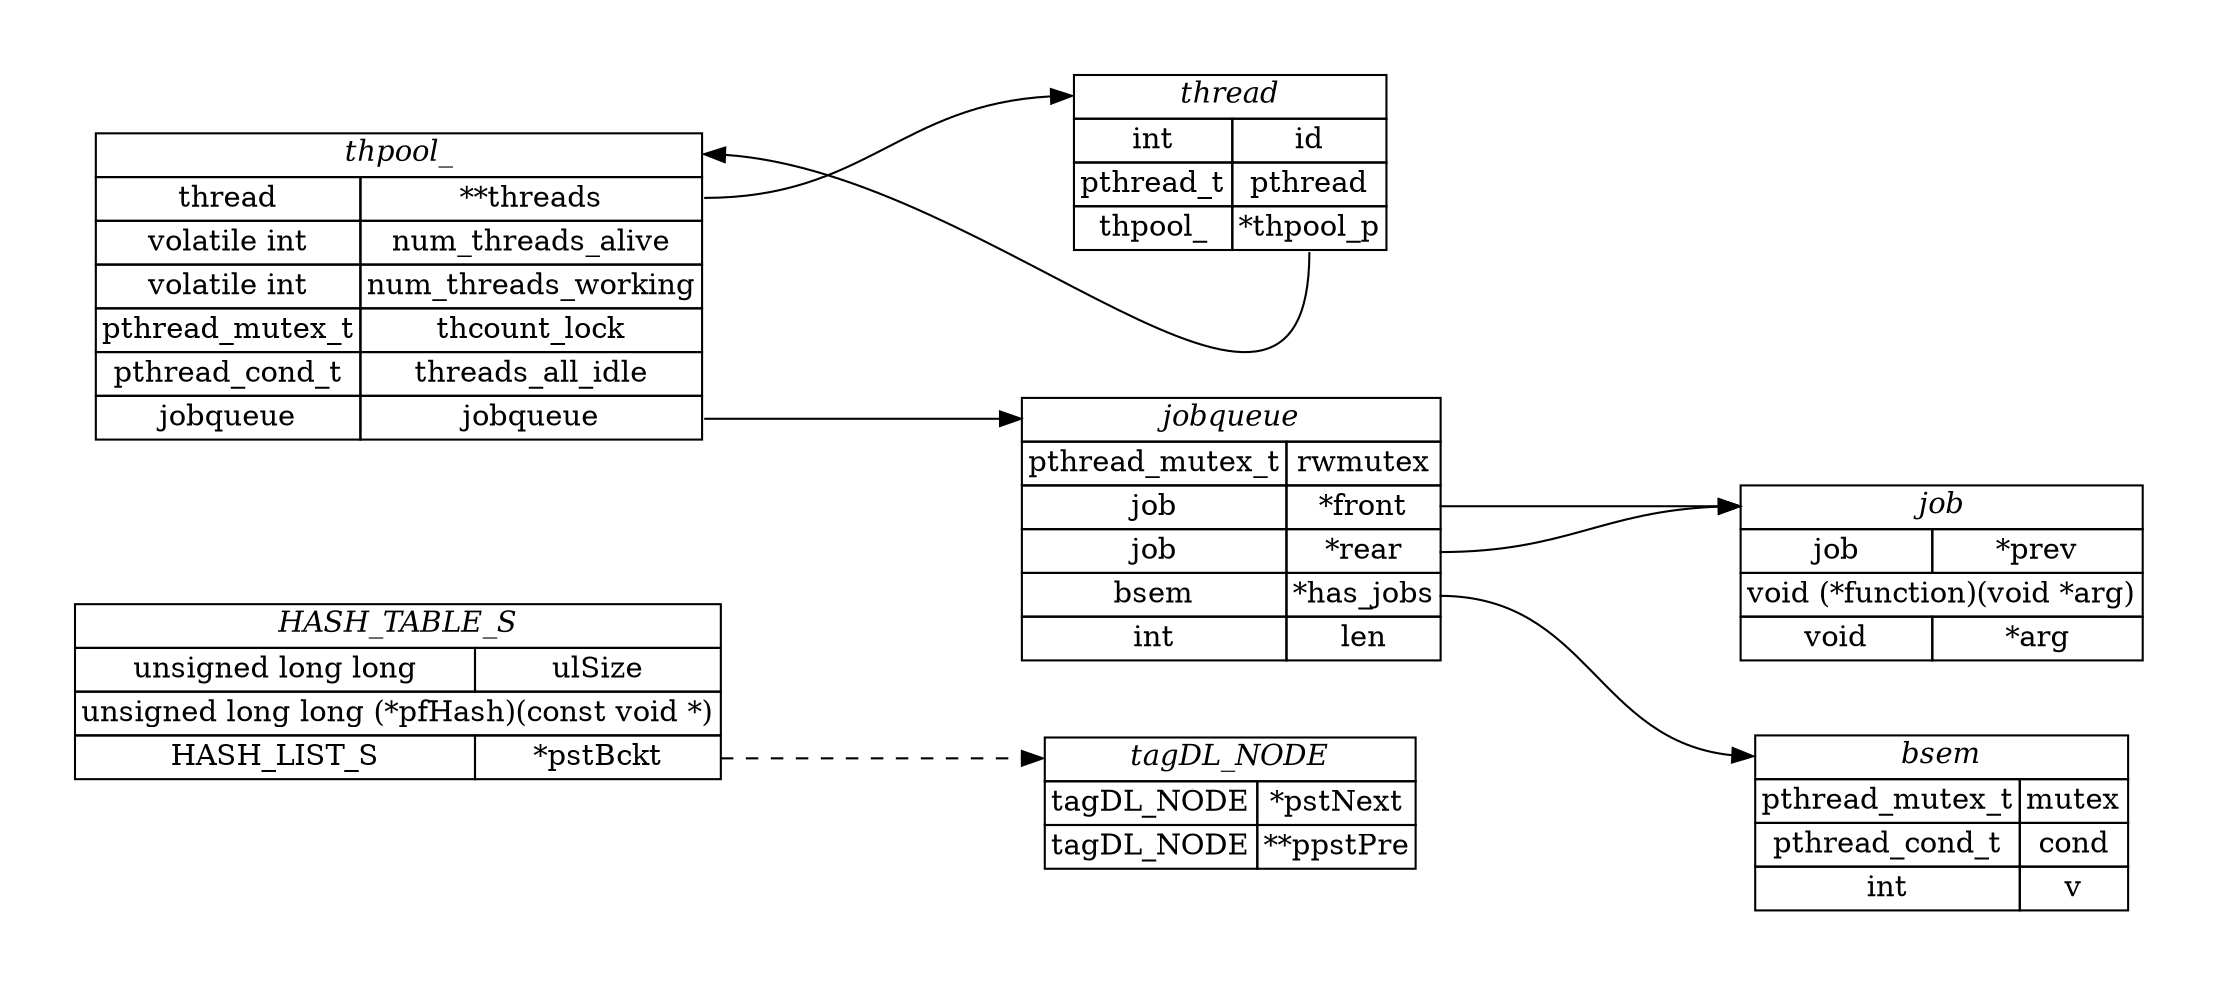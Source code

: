 
digraph {
    graph [pad="0.5", nodesep="0.5", ranksep="2", dpi=300];
    node [shape=plain]
    rankdir=LR;
    tagDL_NODE [label=<
        <table border="0" cellborder="1" cellspacing="0">
        <tr><td colspan="2" port="head"><i>tagDL_NODE</i></td></tr>
    <tr><td>tagDL_NODE</td><td port="_pstNext">*pstNext</td></tr>
    <tr><td>tagDL_NODE</td><td port="__ppstPre">**ppstPre</td></tr>
    </table>>];
    HASH_TABLE_S [label=<
        <table border="0" cellborder="1" cellspacing="0">
        <tr><td colspan="2" port="head"><i>HASH_TABLE_S</i></td></tr>
    <tr><td>unsigned long long</td><td port="ulSize">ulSize</td></tr>
    <tr><td colspan="2" port="pfHash">unsigned long long (*pfHash)(const void *)</td></tr>
    <tr><td>HASH_LIST_S</td><td port="_pstBckt">*pstBckt</td></tr>
    </table>>];
    thpool_ [label=<
        <table border="0" cellborder="1" cellspacing="0">
        <tr><td colspan="2" port="head"><i>thpool_</i></td></tr>
    <tr><td>thread</td><td port="__threads">**threads</td></tr>
    <tr><td>volatile int</td><td port="num_threads_alive">num_threads_alive</td></tr>
    <tr><td>volatile int</td><td port="num_threads_working">num_threads_working</td></tr>
    <tr><td>pthread_mutex_t</td><td port="thcount_lock">thcount_lock</td></tr>
    <tr><td>pthread_cond_t</td><td port="threads_all_idle">threads_all_idle</td></tr>
    <tr><td>jobqueue</td><td port="jobqueue">jobqueue</td></tr>
    </table>>];
    thread [label=<
        <table border="0" cellborder="1" cellspacing="0">
        <tr><td colspan="2" port="head"><i>thread</i></td></tr>
    <tr><td>int</td><td port="id">id</td></tr>
    <tr><td>pthread_t</td><td port="pthread">pthread</td></tr>
    <tr><td>thpool_</td><td port="_thpool_p">*thpool_p</td></tr>
    </table>>];
    jobqueue [label=<
        <table border="0" cellborder="1" cellspacing="0">
        <tr><td colspan="2" port="head"><i>jobqueue</i></td></tr>
    <tr><td>pthread_mutex_t</td><td port="rwmutex">rwmutex</td></tr>
    <tr><td>job</td><td port="_front">*front</td></tr>
    <tr><td>job</td><td port="_rear">*rear</td></tr>
    <tr><td>bsem</td><td port="_has_jobs">*has_jobs</td></tr>
    <tr><td>int</td><td port="len">len</td></tr>
    </table>>];
    job [label=<
        <table border="0" cellborder="1" cellspacing="0">
        <tr><td colspan="2" port="head"><i>job</i></td></tr>
    <tr><td>job</td><td port="_prev">*prev</td></tr>
    <tr><td colspan="2" port="function">void (*function)(void *arg)</td></tr>
    <tr><td>void</td><td port="_arg">*arg</td></tr>
    </table>>];
    bsem [label=<
        <table border="0" cellborder="1" cellspacing="0">
        <tr><td colspan="2" port="head"><i>bsem</i></td></tr>
    <tr><td>pthread_mutex_t</td><td port="mutex">mutex</td></tr>
    <tr><td>pthread_cond_t</td><td port="cond">cond</td></tr>
    <tr><td>int</td><td port="v">v</td></tr>
    </table>>];
    tagDL_NODE:_pstNext->tagDL_NODE:head [style="invis"]
    tagDL_NODE:__ppstPre->tagDL_NODE:head [style="invis"]
    HASH_TABLE_S:_pstBckt->tagDL_NODE:head [style="dashed"]
    thpool_:__threads->thread:head [style="solid"]
    thpool_:jobqueue->jobqueue:head [style="solid"]
    thread:_thpool_p->thpool_:head [style="solid"]
    jobqueue:_front->job:head [style="solid"]
    jobqueue:_rear->job:head [style="solid"]
    jobqueue:_has_jobs->bsem:head [style="solid"]
    job:_prev->job:head [style="invis"]
}
